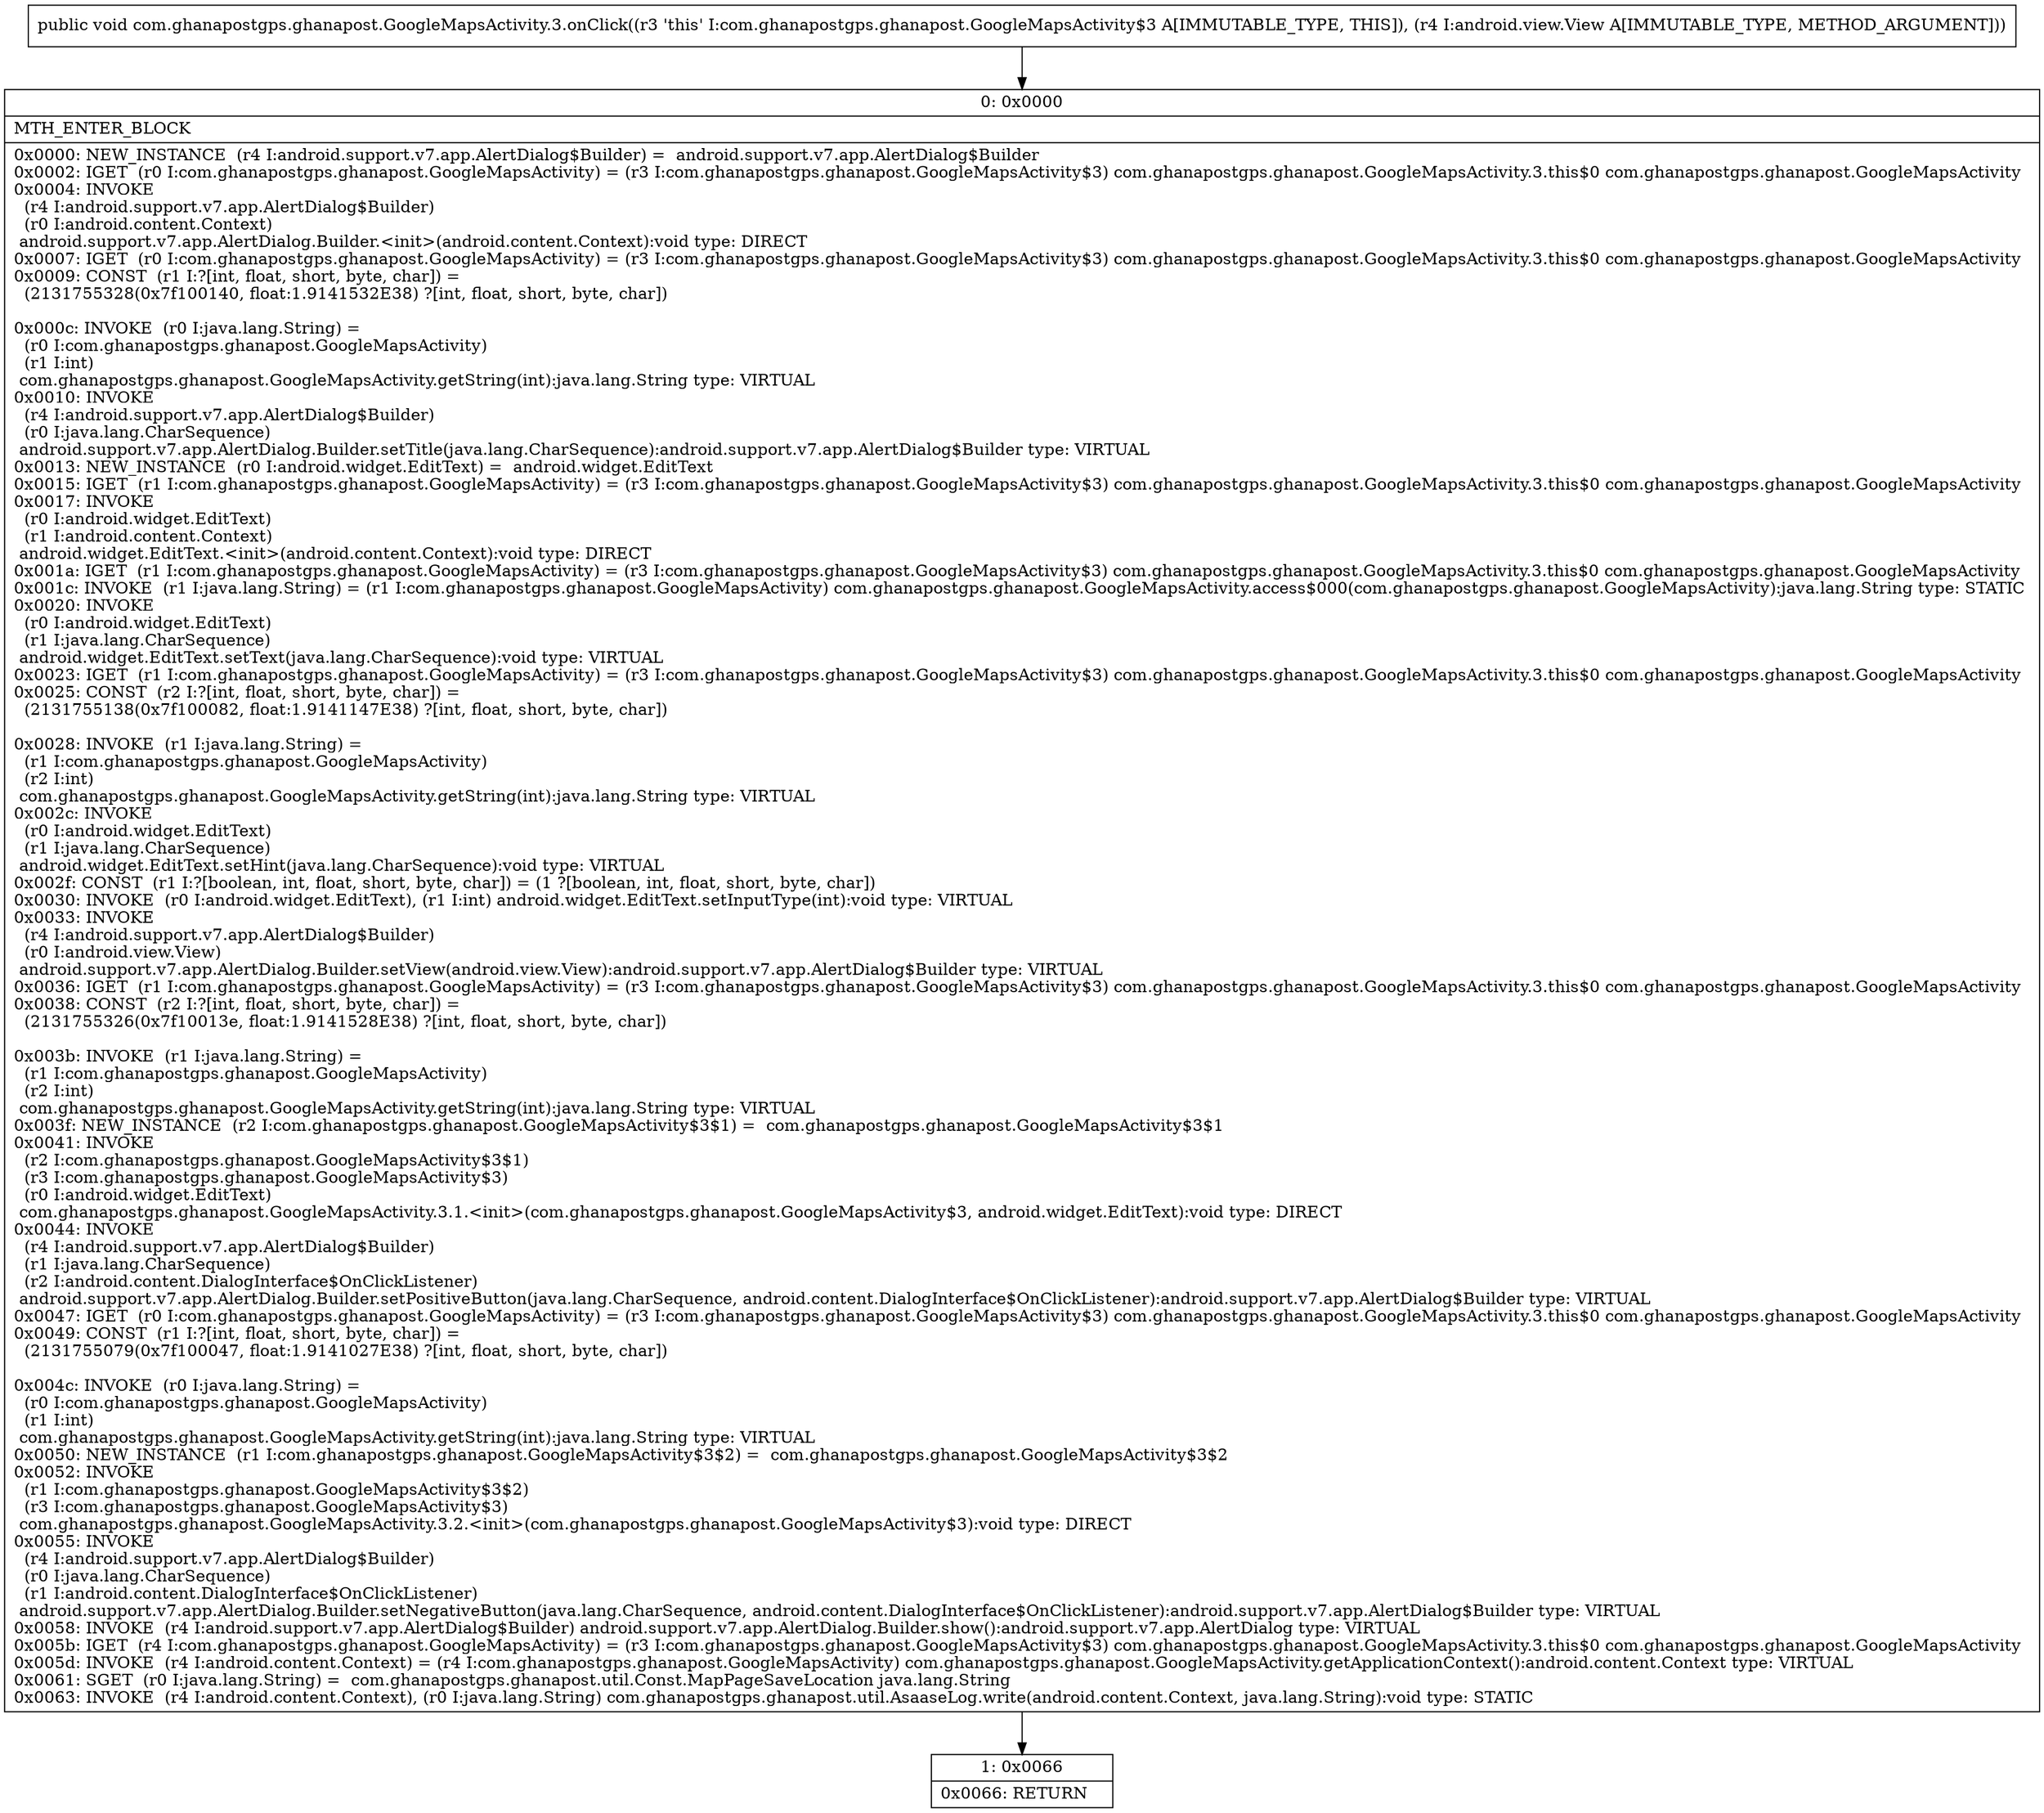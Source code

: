 digraph "CFG forcom.ghanapostgps.ghanapost.GoogleMapsActivity.3.onClick(Landroid\/view\/View;)V" {
Node_0 [shape=record,label="{0\:\ 0x0000|MTH_ENTER_BLOCK\l|0x0000: NEW_INSTANCE  (r4 I:android.support.v7.app.AlertDialog$Builder) =  android.support.v7.app.AlertDialog$Builder \l0x0002: IGET  (r0 I:com.ghanapostgps.ghanapost.GoogleMapsActivity) = (r3 I:com.ghanapostgps.ghanapost.GoogleMapsActivity$3) com.ghanapostgps.ghanapost.GoogleMapsActivity.3.this$0 com.ghanapostgps.ghanapost.GoogleMapsActivity \l0x0004: INVOKE  \l  (r4 I:android.support.v7.app.AlertDialog$Builder)\l  (r0 I:android.content.Context)\l android.support.v7.app.AlertDialog.Builder.\<init\>(android.content.Context):void type: DIRECT \l0x0007: IGET  (r0 I:com.ghanapostgps.ghanapost.GoogleMapsActivity) = (r3 I:com.ghanapostgps.ghanapost.GoogleMapsActivity$3) com.ghanapostgps.ghanapost.GoogleMapsActivity.3.this$0 com.ghanapostgps.ghanapost.GoogleMapsActivity \l0x0009: CONST  (r1 I:?[int, float, short, byte, char]) = \l  (2131755328(0x7f100140, float:1.9141532E38) ?[int, float, short, byte, char])\l \l0x000c: INVOKE  (r0 I:java.lang.String) = \l  (r0 I:com.ghanapostgps.ghanapost.GoogleMapsActivity)\l  (r1 I:int)\l com.ghanapostgps.ghanapost.GoogleMapsActivity.getString(int):java.lang.String type: VIRTUAL \l0x0010: INVOKE  \l  (r4 I:android.support.v7.app.AlertDialog$Builder)\l  (r0 I:java.lang.CharSequence)\l android.support.v7.app.AlertDialog.Builder.setTitle(java.lang.CharSequence):android.support.v7.app.AlertDialog$Builder type: VIRTUAL \l0x0013: NEW_INSTANCE  (r0 I:android.widget.EditText) =  android.widget.EditText \l0x0015: IGET  (r1 I:com.ghanapostgps.ghanapost.GoogleMapsActivity) = (r3 I:com.ghanapostgps.ghanapost.GoogleMapsActivity$3) com.ghanapostgps.ghanapost.GoogleMapsActivity.3.this$0 com.ghanapostgps.ghanapost.GoogleMapsActivity \l0x0017: INVOKE  \l  (r0 I:android.widget.EditText)\l  (r1 I:android.content.Context)\l android.widget.EditText.\<init\>(android.content.Context):void type: DIRECT \l0x001a: IGET  (r1 I:com.ghanapostgps.ghanapost.GoogleMapsActivity) = (r3 I:com.ghanapostgps.ghanapost.GoogleMapsActivity$3) com.ghanapostgps.ghanapost.GoogleMapsActivity.3.this$0 com.ghanapostgps.ghanapost.GoogleMapsActivity \l0x001c: INVOKE  (r1 I:java.lang.String) = (r1 I:com.ghanapostgps.ghanapost.GoogleMapsActivity) com.ghanapostgps.ghanapost.GoogleMapsActivity.access$000(com.ghanapostgps.ghanapost.GoogleMapsActivity):java.lang.String type: STATIC \l0x0020: INVOKE  \l  (r0 I:android.widget.EditText)\l  (r1 I:java.lang.CharSequence)\l android.widget.EditText.setText(java.lang.CharSequence):void type: VIRTUAL \l0x0023: IGET  (r1 I:com.ghanapostgps.ghanapost.GoogleMapsActivity) = (r3 I:com.ghanapostgps.ghanapost.GoogleMapsActivity$3) com.ghanapostgps.ghanapost.GoogleMapsActivity.3.this$0 com.ghanapostgps.ghanapost.GoogleMapsActivity \l0x0025: CONST  (r2 I:?[int, float, short, byte, char]) = \l  (2131755138(0x7f100082, float:1.9141147E38) ?[int, float, short, byte, char])\l \l0x0028: INVOKE  (r1 I:java.lang.String) = \l  (r1 I:com.ghanapostgps.ghanapost.GoogleMapsActivity)\l  (r2 I:int)\l com.ghanapostgps.ghanapost.GoogleMapsActivity.getString(int):java.lang.String type: VIRTUAL \l0x002c: INVOKE  \l  (r0 I:android.widget.EditText)\l  (r1 I:java.lang.CharSequence)\l android.widget.EditText.setHint(java.lang.CharSequence):void type: VIRTUAL \l0x002f: CONST  (r1 I:?[boolean, int, float, short, byte, char]) = (1 ?[boolean, int, float, short, byte, char]) \l0x0030: INVOKE  (r0 I:android.widget.EditText), (r1 I:int) android.widget.EditText.setInputType(int):void type: VIRTUAL \l0x0033: INVOKE  \l  (r4 I:android.support.v7.app.AlertDialog$Builder)\l  (r0 I:android.view.View)\l android.support.v7.app.AlertDialog.Builder.setView(android.view.View):android.support.v7.app.AlertDialog$Builder type: VIRTUAL \l0x0036: IGET  (r1 I:com.ghanapostgps.ghanapost.GoogleMapsActivity) = (r3 I:com.ghanapostgps.ghanapost.GoogleMapsActivity$3) com.ghanapostgps.ghanapost.GoogleMapsActivity.3.this$0 com.ghanapostgps.ghanapost.GoogleMapsActivity \l0x0038: CONST  (r2 I:?[int, float, short, byte, char]) = \l  (2131755326(0x7f10013e, float:1.9141528E38) ?[int, float, short, byte, char])\l \l0x003b: INVOKE  (r1 I:java.lang.String) = \l  (r1 I:com.ghanapostgps.ghanapost.GoogleMapsActivity)\l  (r2 I:int)\l com.ghanapostgps.ghanapost.GoogleMapsActivity.getString(int):java.lang.String type: VIRTUAL \l0x003f: NEW_INSTANCE  (r2 I:com.ghanapostgps.ghanapost.GoogleMapsActivity$3$1) =  com.ghanapostgps.ghanapost.GoogleMapsActivity$3$1 \l0x0041: INVOKE  \l  (r2 I:com.ghanapostgps.ghanapost.GoogleMapsActivity$3$1)\l  (r3 I:com.ghanapostgps.ghanapost.GoogleMapsActivity$3)\l  (r0 I:android.widget.EditText)\l com.ghanapostgps.ghanapost.GoogleMapsActivity.3.1.\<init\>(com.ghanapostgps.ghanapost.GoogleMapsActivity$3, android.widget.EditText):void type: DIRECT \l0x0044: INVOKE  \l  (r4 I:android.support.v7.app.AlertDialog$Builder)\l  (r1 I:java.lang.CharSequence)\l  (r2 I:android.content.DialogInterface$OnClickListener)\l android.support.v7.app.AlertDialog.Builder.setPositiveButton(java.lang.CharSequence, android.content.DialogInterface$OnClickListener):android.support.v7.app.AlertDialog$Builder type: VIRTUAL \l0x0047: IGET  (r0 I:com.ghanapostgps.ghanapost.GoogleMapsActivity) = (r3 I:com.ghanapostgps.ghanapost.GoogleMapsActivity$3) com.ghanapostgps.ghanapost.GoogleMapsActivity.3.this$0 com.ghanapostgps.ghanapost.GoogleMapsActivity \l0x0049: CONST  (r1 I:?[int, float, short, byte, char]) = \l  (2131755079(0x7f100047, float:1.9141027E38) ?[int, float, short, byte, char])\l \l0x004c: INVOKE  (r0 I:java.lang.String) = \l  (r0 I:com.ghanapostgps.ghanapost.GoogleMapsActivity)\l  (r1 I:int)\l com.ghanapostgps.ghanapost.GoogleMapsActivity.getString(int):java.lang.String type: VIRTUAL \l0x0050: NEW_INSTANCE  (r1 I:com.ghanapostgps.ghanapost.GoogleMapsActivity$3$2) =  com.ghanapostgps.ghanapost.GoogleMapsActivity$3$2 \l0x0052: INVOKE  \l  (r1 I:com.ghanapostgps.ghanapost.GoogleMapsActivity$3$2)\l  (r3 I:com.ghanapostgps.ghanapost.GoogleMapsActivity$3)\l com.ghanapostgps.ghanapost.GoogleMapsActivity.3.2.\<init\>(com.ghanapostgps.ghanapost.GoogleMapsActivity$3):void type: DIRECT \l0x0055: INVOKE  \l  (r4 I:android.support.v7.app.AlertDialog$Builder)\l  (r0 I:java.lang.CharSequence)\l  (r1 I:android.content.DialogInterface$OnClickListener)\l android.support.v7.app.AlertDialog.Builder.setNegativeButton(java.lang.CharSequence, android.content.DialogInterface$OnClickListener):android.support.v7.app.AlertDialog$Builder type: VIRTUAL \l0x0058: INVOKE  (r4 I:android.support.v7.app.AlertDialog$Builder) android.support.v7.app.AlertDialog.Builder.show():android.support.v7.app.AlertDialog type: VIRTUAL \l0x005b: IGET  (r4 I:com.ghanapostgps.ghanapost.GoogleMapsActivity) = (r3 I:com.ghanapostgps.ghanapost.GoogleMapsActivity$3) com.ghanapostgps.ghanapost.GoogleMapsActivity.3.this$0 com.ghanapostgps.ghanapost.GoogleMapsActivity \l0x005d: INVOKE  (r4 I:android.content.Context) = (r4 I:com.ghanapostgps.ghanapost.GoogleMapsActivity) com.ghanapostgps.ghanapost.GoogleMapsActivity.getApplicationContext():android.content.Context type: VIRTUAL \l0x0061: SGET  (r0 I:java.lang.String) =  com.ghanapostgps.ghanapost.util.Const.MapPageSaveLocation java.lang.String \l0x0063: INVOKE  (r4 I:android.content.Context), (r0 I:java.lang.String) com.ghanapostgps.ghanapost.util.AsaaseLog.write(android.content.Context, java.lang.String):void type: STATIC \l}"];
Node_1 [shape=record,label="{1\:\ 0x0066|0x0066: RETURN   \l}"];
MethodNode[shape=record,label="{public void com.ghanapostgps.ghanapost.GoogleMapsActivity.3.onClick((r3 'this' I:com.ghanapostgps.ghanapost.GoogleMapsActivity$3 A[IMMUTABLE_TYPE, THIS]), (r4 I:android.view.View A[IMMUTABLE_TYPE, METHOD_ARGUMENT])) }"];
MethodNode -> Node_0;
Node_0 -> Node_1;
}

